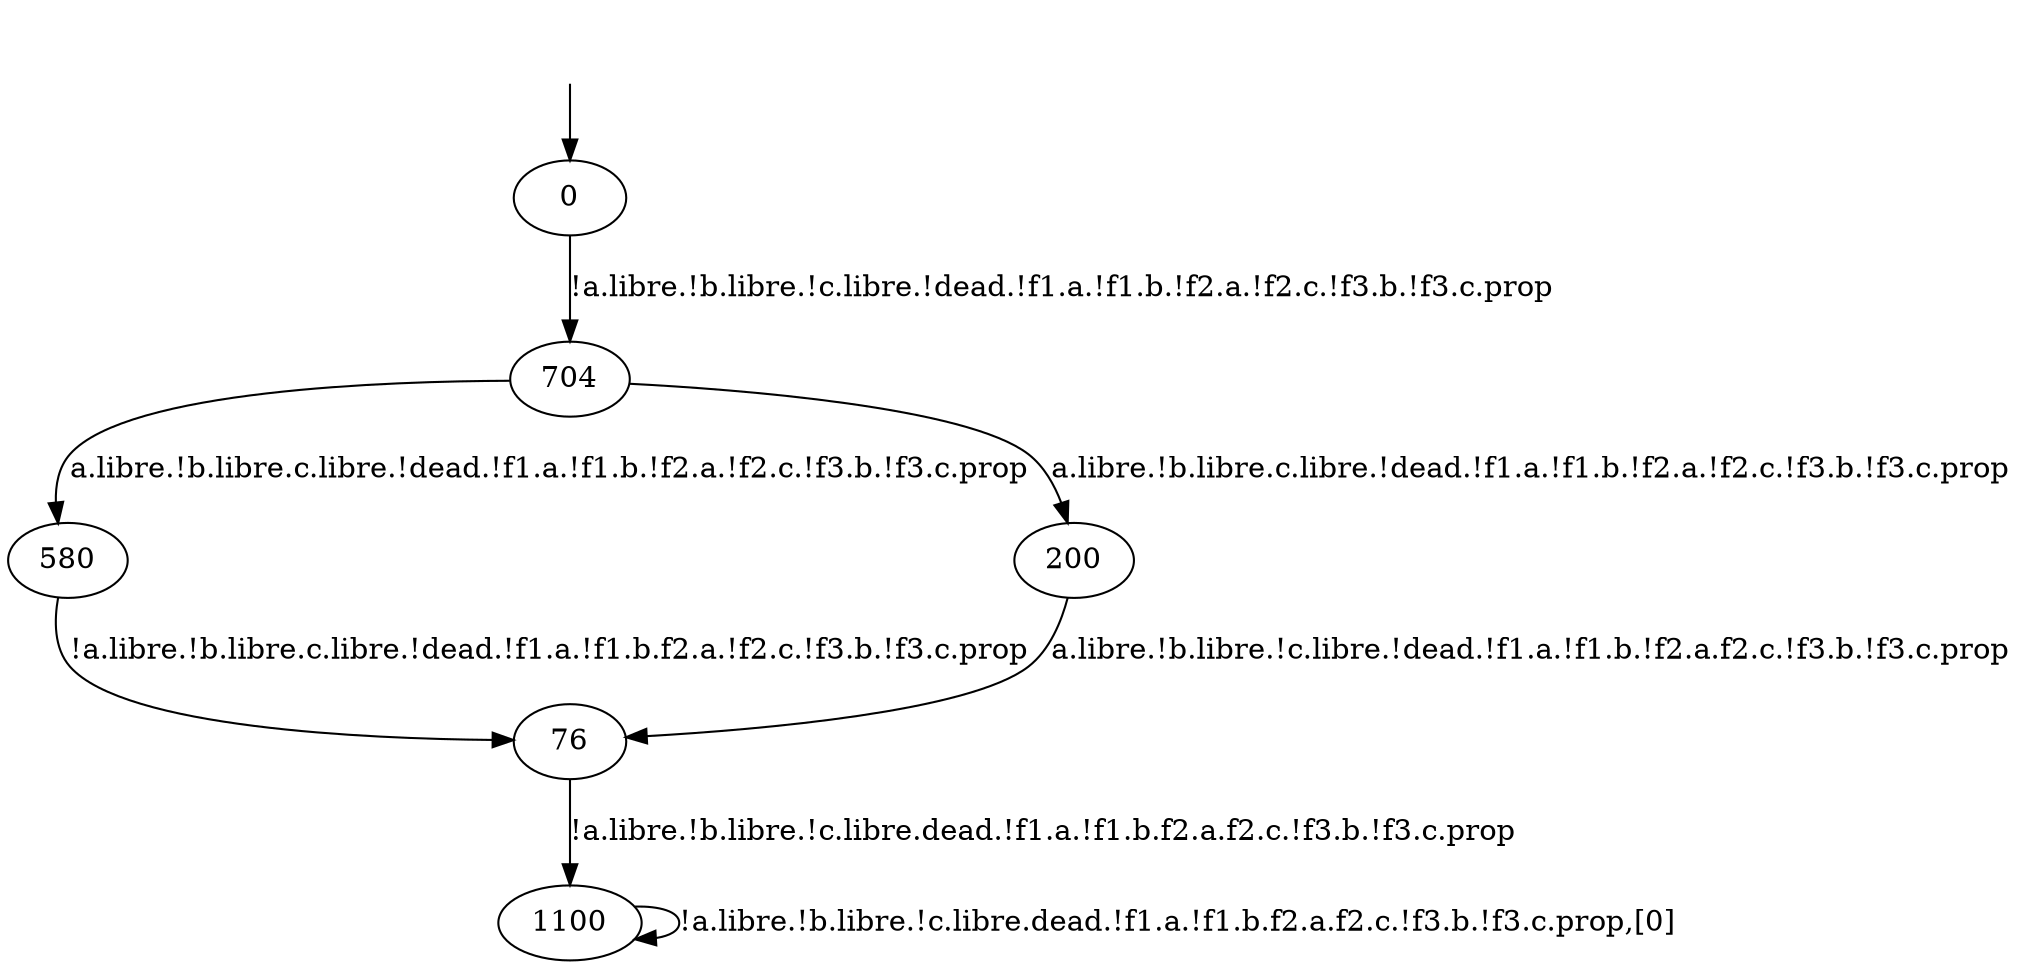 digraph system {
_0[label="", shape=none ];
_0->0;
1100->1100 [label= "!a.libre.!b.libre.!c.libre.dead.!f1.a.!f1.b.f2.a.f2.c.!f3.b.!f3.c.prop,[0]"];
76->1100 [label= "!a.libre.!b.libre.!c.libre.dead.!f1.a.!f1.b.f2.a.f2.c.!f3.b.!f3.c.prop"];
580->76 [label= "!a.libre.!b.libre.c.libre.!dead.!f1.a.!f1.b.f2.a.!f2.c.!f3.b.!f3.c.prop"];
200->76 [label= "a.libre.!b.libre.!c.libre.!dead.!f1.a.!f1.b.!f2.a.f2.c.!f3.b.!f3.c.prop"];
704->580 [label= "a.libre.!b.libre.c.libre.!dead.!f1.a.!f1.b.!f2.a.!f2.c.!f3.b.!f3.c.prop"];
704->200 [label= "a.libre.!b.libre.c.libre.!dead.!f1.a.!f1.b.!f2.a.!f2.c.!f3.b.!f3.c.prop"];
0->704 [label= "!a.libre.!b.libre.!c.libre.!dead.!f1.a.!f1.b.!f2.a.!f2.c.!f3.b.!f3.c.prop"];
}

